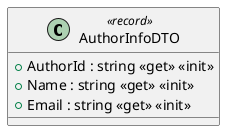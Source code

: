@startuml
class AuthorInfoDTO <<record>> {
    + AuthorId : string <<get>> <<init>>
    + Name : string <<get>> <<init>>
    + Email : string <<get>> <<init>>
}
@enduml
